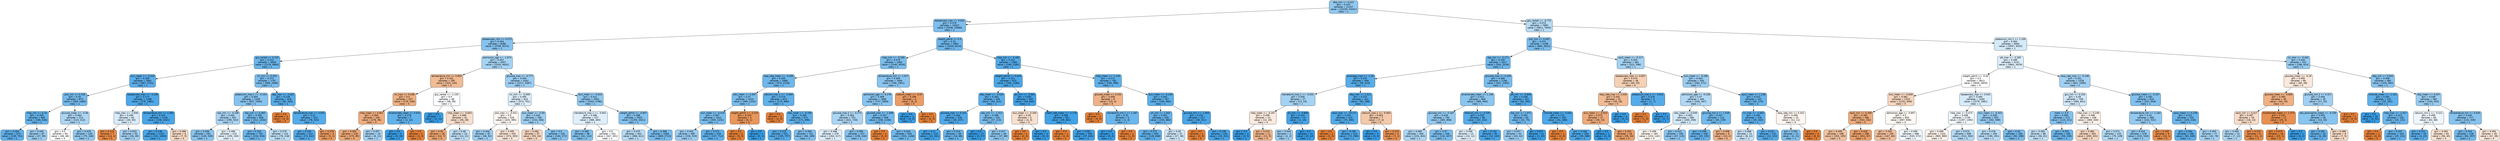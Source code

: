 digraph Tree {
node [shape=box, style="filled, rounded", color="black", fontname="helvetica"] ;
edge [fontname="helvetica"] ;
0 [label="dbp_min <= 0.221\ngini = 0.423\nsamples = 21237\nvalue = [10159, 23331]\nclass = 1", fillcolor="#8fc8f0"] ;
1 [label="baseexcess_max <= 0.042\ngini = 0.379\nsamples = 13347\nvalue = [5348, 15686]\nclass = 1", fillcolor="#7dbeee"] ;
0 -> 1 [labeldistance=2.5, labelangle=45, headlabel="True"] ;
2 [label="baseexcess_min <= 0.073\ngini = 0.404\nsamples = 8385\nvalue = [3709, 9472]\nclass = 1", fillcolor="#87c3ef"] ;
1 -> 2 ;
3 [label="gcs_verbal <= 0.155\ngini = 0.315\nsamples = 3828\nvalue = [1176, 4840]\nclass = 1", fillcolor="#69b5eb"] ;
2 -> 3 ;
4 [label="bun_mean <= -0.223\ngini = 0.256\nsamples = 2061\nvalue = [487, 2741]\nclass = 1", fillcolor="#5caeea"] ;
3 -> 4 ;
5 [label="po2_min <= 0.318\ngini = 0.35\nsamples = 873\nvalue = [309, 1060]\nclass = 1", fillcolor="#73baed"] ;
4 -> 5 ;
6 [label="mbp_min <= 0.18\ngini = 0.295\nsamples = 660\nvalue = [186, 846]\nclass = 1", fillcolor="#65b3eb"] ;
5 -> 6 ;
7 [label="gini = 0.264\nsamples = 573\nvalue = [139, 751]\nclass = 1", fillcolor="#5eafea"] ;
6 -> 7 ;
8 [label="gini = 0.443\nsamples = 87\nvalue = [47, 95]\nclass = 1", fillcolor="#9bcdf2"] ;
6 -> 8 ;
9 [label="glucose_mean <= -0.38\ngini = 0.464\nsamples = 213\nvalue = [123, 214]\nclass = 1", fillcolor="#abd5f4"] ;
5 -> 9 ;
10 [label="gini = 0.5\nsamples = 64\nvalue = [48, 48]\nclass = 0", fillcolor="#ffffff"] ;
9 -> 10 ;
11 [label="gini = 0.429\nsamples = 149\nvalue = [75, 166]\nclass = 1", fillcolor="#92c9f1"] ;
9 -> 11 ;
12 [label="baseexcess_max <= -3.139\ngini = 0.173\nsamples = 1188\nvalue = [178, 1681]\nclass = 1", fillcolor="#4ea7e8"] ;
4 -> 12 ;
13 [label="mbp_max <= -1.506\ngini = 0.494\nsamples = 60\nvalue = [40, 50]\nclass = 1", fillcolor="#d7ebfa"] ;
12 -> 13 ;
14 [label="gini = 0.124\nsamples = 7\nvalue = [14, 1]\nclass = 0", fillcolor="#e78a47"] ;
13 -> 14 ;
15 [label="gini = 0.453\nsamples = 53\nvalue = [26, 49]\nclass = 1", fillcolor="#a2d1f3"] ;
13 -> 15 ;
16 [label="temperature_min <= 2.365\ngini = 0.144\nsamples = 1128\nvalue = [138, 1631]\nclass = 1", fillcolor="#4aa5e7"] ;
12 -> 16 ;
17 [label="gini = 0.138\nsamples = 1122\nvalue = [131, 1626]\nclass = 1", fillcolor="#49a5e7"] ;
16 -> 17 ;
18 [label="gini = 0.486\nsamples = 6\nvalue = [7, 5]\nclass = 0", fillcolor="#f8dbc6"] ;
16 -> 18 ;
19 [label="inr_min <= 0.255\ngini = 0.372\nsamples = 1767\nvalue = [689, 2099]\nclass = 1", fillcolor="#7abdee"] ;
3 -> 19 ;
20 [label="potassium_max.1 <= -0.154\ngini = 0.404\nsamples = 1349\nvalue = [607, 1556]\nclass = 1", fillcolor="#86c3ef"] ;
19 -> 20 ;
21 [label="sbp_min <= -0.198\ngini = 0.461\nsamples = 501\nvalue = [295, 522]\nclass = 1", fillcolor="#a9d4f4"] ;
20 -> 21 ;
22 [label="gini = 0.409\nsamples = 291\nvalue = [136, 339]\nclass = 1", fillcolor="#88c4ef"] ;
21 -> 22 ;
23 [label="gini = 0.498\nsamples = 210\nvalue = [159, 183]\nclass = 1", fillcolor="#e5f2fc"] ;
21 -> 23 ;
24 [label="sbp_min <= 0.365\ngini = 0.356\nsamples = 848\nvalue = [312, 1034]\nclass = 1", fillcolor="#75bbed"] ;
20 -> 24 ;
25 [label="gini = 0.324\nsamples = 725\nvalue = [234, 916]\nclass = 1", fillcolor="#6cb6ec"] ;
24 -> 25 ;
26 [label="gini = 0.479\nsamples = 123\nvalue = [78, 118]\nclass = 1", fillcolor="#bcdef6"] ;
24 -> 26 ;
27 [label="sbp_max <= -2.422\ngini = 0.228\nsamples = 418\nvalue = [82, 543]\nclass = 1", fillcolor="#57ace9"] ;
19 -> 27 ;
28 [label="gini = 0.0\nsamples = 3\nvalue = [4, 0]\nclass = 0", fillcolor="#e58139"] ;
27 -> 28 ;
29 [label="temperature_max <= 3.043\ngini = 0.22\nsamples = 415\nvalue = [78, 543]\nclass = 1", fillcolor="#55abe9"] ;
27 -> 29 ;
30 [label="gini = 0.209\nsamples = 412\nvalue = [73, 542]\nclass = 1", fillcolor="#54aae9"] ;
29 -> 30 ;
31 [label="gini = 0.278\nsamples = 3\nvalue = [5, 1]\nclass = 0", fillcolor="#ea9a61"] ;
29 -> 31 ;
32 [label="admission_age <= -1.674\ngini = 0.457\nsamples = 4557\nvalue = [2533, 4632]\nclass = 1", fillcolor="#a5d3f3"] ;
2 -> 32 ;
33 [label="temperature_min <= 0.859\ngini = 0.431\nsamples = 295\nvalue = [316, 145]\nclass = 0", fillcolor="#f1bb94"] ;
32 -> 33 ;
34 [label="inr_max <= 0.438\ngini = 0.4\nsamples = 247\nvalue = [278, 106]\nclass = 0", fillcolor="#efb184"] ;
33 -> 34 ;
35 [label="mbp_mean <= 0.901\ngini = 0.383\nsamples = 240\nvalue = [276, 96]\nclass = 0", fillcolor="#eead7e"] ;
34 -> 35 ;
36 [label="gini = 0.364\nsamples = 230\nvalue = [270, 85]\nclass = 0", fillcolor="#eda977"] ;
35 -> 36 ;
37 [label="gini = 0.457\nsamples = 10\nvalue = [6, 11]\nclass = 1", fillcolor="#a5d2f3"] ;
35 -> 37 ;
38 [label="bicarbonate_mean <= 0.542\ngini = 0.278\nsamples = 7\nvalue = [2, 10]\nclass = 1", fillcolor="#61b1ea"] ;
34 -> 38 ;
39 [label="gini = 0.0\nsamples = 5\nvalue = [0, 10]\nclass = 1", fillcolor="#399de5"] ;
38 -> 39 ;
40 [label="gini = 0.0\nsamples = 2\nvalue = [2, 0]\nclass = 0", fillcolor="#e58139"] ;
38 -> 40 ;
41 [label="gcs_verbal <= -1.235\ngini = 0.5\nsamples = 48\nvalue = [38, 39]\nclass = 1", fillcolor="#fafcfe"] ;
33 -> 41 ;
42 [label="gini = 0.0\nsamples = 7\nvalue = [0, 11]\nclass = 1", fillcolor="#399de5"] ;
41 -> 42 ;
43 [label="mbp_mean <= -0.603\ngini = 0.489\nsamples = 41\nvalue = [38, 28]\nclass = 0", fillcolor="#f8decb"] ;
41 -> 43 ;
44 [label="gini = 0.35\nsamples = 18\nvalue = [24, 7]\nclass = 0", fillcolor="#eda673"] ;
43 -> 44 ;
45 [label="gini = 0.48\nsamples = 23\nvalue = [14, 21]\nclass = 1", fillcolor="#bddef6"] ;
43 -> 45 ;
46 [label="glucose_max <= -0.777\ngini = 0.443\nsamples = 4262\nvalue = [2217, 4487]\nclass = 1", fillcolor="#9bcdf2"] ;
32 -> 46 ;
47 [label="inr_min <= -0.099\ngini = 0.495\nsamples = 810\nvalue = [574, 701]\nclass = 1", fillcolor="#dbedfa"] ;
46 -> 47 ;
48 [label="po2_max <= -0.541\ngini = 0.5\nsamples = 520\nvalue = [420, 395]\nclass = 0", fillcolor="#fdf7f3"] ;
47 -> 48 ;
49 [label="gini = 0.444\nsamples = 87\nvalue = [46, 92]\nclass = 1", fillcolor="#9ccef2"] ;
48 -> 49 ;
50 [label="gini = 0.495\nsamples = 433\nvalue = [374, 303]\nclass = 0", fillcolor="#fae7d9"] ;
48 -> 50 ;
51 [label="bun_mean <= -0.59\ngini = 0.445\nsamples = 290\nvalue = [154, 306]\nclass = 1", fillcolor="#9dcef2"] ;
47 -> 51 ;
52 [label="gini = 0.482\nsamples = 57\nvalue = [50, 34]\nclass = 0", fillcolor="#f7d7c0"] ;
51 -> 52 ;
53 [label="gini = 0.4\nsamples = 233\nvalue = [104, 272]\nclass = 1", fillcolor="#85c2ef"] ;
51 -> 53 ;
54 [label="bun_mean <= -0.615\ngini = 0.422\nsamples = 3452\nvalue = [1643, 3786]\nclass = 1", fillcolor="#8fc8f0"] ;
46 -> 54 ;
55 [label="hematocrit_max.1 <= -0.942\ngini = 0.496\nsamples = 527\nvalue = [388, 465]\nclass = 1", fillcolor="#deeffb"] ;
54 -> 55 ;
56 [label="gini = 0.389\nsamples = 96\nvalue = [41, 114]\nclass = 1", fillcolor="#80c0ee"] ;
55 -> 56 ;
57 [label="gini = 0.5\nsamples = 431\nvalue = [347, 351]\nclass = 1", fillcolor="#fdfeff"] ;
55 -> 57 ;
58 [label="weight_admit <= -0.807\ngini = 0.398\nsamples = 2925\nvalue = [1255, 3321]\nclass = 1", fillcolor="#84c2ef"] ;
54 -> 58 ;
59 [label="gini = 0.475\nsamples = 641\nvalue = [386, 611]\nclass = 1", fillcolor="#b6dbf5"] ;
58 -> 59 ;
60 [label="gini = 0.368\nsamples = 2284\nvalue = [869, 2710]\nclass = 1", fillcolor="#78bced"] ;
58 -> 60 ;
61 [label="weight_admit <= 0.3\ngini = 0.33\nsamples = 4962\nvalue = [1639, 6214]\nclass = 1", fillcolor="#6db7ec"] ;
1 -> 61 ;
62 [label="mbp_min <= -0.258\ngini = 0.375\nsamples = 3382\nvalue = [1340, 4029]\nclass = 1", fillcolor="#7bbeee"] ;
61 -> 62 ;
63 [label="resp_rate_mean <= -0.093\ngini = 0.335\nsamples = 1688\nvalue = [574, 2128]\nclass = 1", fillcolor="#6eb7ec"] ;
62 -> 63 ;
64 [label="wbc_mean <= 2.937\ngini = 0.37\nsamples = 1014\nvalue = [399, 1232]\nclass = 1", fillcolor="#79bded"] ;
63 -> 64 ;
65 [label="bun_mean <= -0.419\ngini = 0.367\nsamples = 1011\nvalue = [393, 1231]\nclass = 1", fillcolor="#78bced"] ;
64 -> 65 ;
66 [label="gini = 0.442\nsamples = 495\nvalue = [256, 519]\nclass = 1", fillcolor="#9bcdf2"] ;
65 -> 66 ;
67 [label="gini = 0.271\nsamples = 516\nvalue = [137, 712]\nclass = 1", fillcolor="#5fb0ea"] ;
65 -> 67 ;
68 [label="weight_admit <= -0.225\ngini = 0.245\nsamples = 3\nvalue = [6, 1]\nclass = 0", fillcolor="#e9965a"] ;
64 -> 68 ;
69 [label="gini = 0.0\nsamples = 2\nvalue = [6, 0]\nclass = 0", fillcolor="#e58139"] ;
68 -> 69 ;
70 [label="gini = 0.0\nsamples = 1\nvalue = [0, 1]\nclass = 1", fillcolor="#399de5"] ;
68 -> 70 ;
71 [label="calcium_max.1 <= -2.644\ngini = 0.273\nsamples = 674\nvalue = [175, 896]\nclass = 1", fillcolor="#60b0ea"] ;
63 -> 71 ;
72 [label="gini = 0.0\nsamples = 2\nvalue = [4, 0]\nclass = 0", fillcolor="#e58139"] ;
71 -> 72 ;
73 [label="dbp_mean <= -0.169\ngini = 0.269\nsamples = 672\nvalue = [171, 896]\nclass = 1", fillcolor="#5fb0ea"] ;
71 -> 73 ;
74 [label="gini = 0.225\nsamples = 521\nvalue = [105, 707]\nclass = 1", fillcolor="#56ace9"] ;
73 -> 74 ;
75 [label="gini = 0.384\nsamples = 151\nvalue = [66, 189]\nclass = 1", fillcolor="#7ebfee"] ;
73 -> 75 ;
76 [label="temperature_min <= 1.917\ngini = 0.409\nsamples = 1694\nvalue = [766, 1901]\nclass = 1", fillcolor="#89c4ef"] ;
62 -> 76 ;
77 [label="admission_age <= 0.278\ngini = 0.408\nsamples = 1690\nvalue = [757, 1899]\nclass = 1", fillcolor="#88c4ef"] ;
76 -> 77 ;
78 [label="glucose_max.2 <= -0.373\ngini = 0.463\nsamples = 751\nvalue = [421, 733]\nclass = 1", fillcolor="#abd5f4"] ;
77 -> 78 ;
79 [label="gini = 0.496\nsamples = 379\nvalue = [263, 317]\nclass = 1", fillcolor="#ddeefb"] ;
78 -> 79 ;
80 [label="gini = 0.399\nsamples = 372\nvalue = [158, 416]\nclass = 1", fillcolor="#84c2ef"] ;
78 -> 80 ;
81 [label="glucose_max <= -1.098\ngini = 0.347\nsamples = 939\nvalue = [336, 1166]\nclass = 1", fillcolor="#72b9ec"] ;
77 -> 81 ;
82 [label="gini = 0.0\nsamples = 4\nvalue = [5, 0]\nclass = 0", fillcolor="#e58139"] ;
81 -> 82 ;
83 [label="gini = 0.344\nsamples = 935\nvalue = [331, 1166]\nclass = 1", fillcolor="#71b9ec"] ;
81 -> 83 ;
84 [label="sodium_mean <= -0.07\ngini = 0.298\nsamples = 4\nvalue = [9, 2]\nclass = 0", fillcolor="#eb9d65"] ;
76 -> 84 ;
85 [label="gini = 0.0\nsamples = 1\nvalue = [0, 2]\nclass = 1", fillcolor="#399de5"] ;
84 -> 85 ;
86 [label="gini = 0.0\nsamples = 3\nvalue = [9, 0]\nclass = 0", fillcolor="#e58139"] ;
84 -> 86 ;
87 [label="mbp_min <= -0.185\ngini = 0.212\nsamples = 1580\nvalue = [299, 2185]\nclass = 1", fillcolor="#54aae9"] ;
61 -> 87 ;
88 [label="weight_admit <= 0.624\ngini = 0.151\nsamples = 815\nvalue = [106, 1186]\nclass = 1", fillcolor="#4ba6e7"] ;
87 -> 88 ;
89 [label="dbp_mean <= -0.525\ngini = 0.263\nsamples = 259\nvalue = [63, 342]\nclass = 1", fillcolor="#5dafea"] ;
88 -> 89 ;
90 [label="glucose_max <= 0.231\ngini = 0.184\nsamples = 158\nvalue = [26, 227]\nclass = 1", fillcolor="#50a8e8"] ;
89 -> 90 ;
91 [label="gini = 0.11\nsamples = 110\nvalue = [10, 161]\nclass = 1", fillcolor="#45a3e7"] ;
90 -> 91 ;
92 [label="gini = 0.314\nsamples = 48\nvalue = [16, 66]\nclass = 1", fillcolor="#69b5eb"] ;
90 -> 92 ;
93 [label="sbp_min <= -1.412\ngini = 0.368\nsamples = 101\nvalue = [37, 115]\nclass = 1", fillcolor="#79bded"] ;
89 -> 93 ;
94 [label="gini = 0.0\nsamples = 17\nvalue = [0, 27]\nclass = 1", fillcolor="#399de5"] ;
93 -> 94 ;
95 [label="gini = 0.417\nsamples = 84\nvalue = [37, 88]\nclass = 1", fillcolor="#8cc6f0"] ;
93 -> 95 ;
96 [label="ph_min <= -3.561\ngini = 0.092\nsamples = 556\nvalue = [43, 844]\nclass = 1", fillcolor="#43a2e6"] ;
88 -> 96 ;
97 [label="bun_mean <= -0.345\ngini = 0.49\nsamples = 5\nvalue = [4, 3]\nclass = 0", fillcolor="#f8e0ce"] ;
96 -> 97 ;
98 [label="gini = 0.0\nsamples = 2\nvalue = [4, 0]\nclass = 0", fillcolor="#e58139"] ;
97 -> 98 ;
99 [label="gini = 0.0\nsamples = 3\nvalue = [0, 3]\nclass = 1", fillcolor="#399de5"] ;
97 -> 99 ;
100 [label="heart_rate_mean <= -2.176\ngini = 0.085\nsamples = 551\nvalue = [39, 841]\nclass = 1", fillcolor="#42a2e6"] ;
96 -> 100 ;
101 [label="gini = 0.0\nsamples = 1\nvalue = [2, 0]\nclass = 0", fillcolor="#e58139"] ;
100 -> 101 ;
102 [label="gini = 0.081\nsamples = 550\nvalue = [37, 841]\nclass = 1", fillcolor="#42a1e6"] ;
100 -> 102 ;
103 [label="mbp_mean <= -1.145\ngini = 0.271\nsamples = 765\nvalue = [193, 999]\nclass = 1", fillcolor="#5fb0ea"] ;
87 -> 103 ;
104 [label="glucose_mean <= 0.101\ngini = 0.408\nsamples = 8\nvalue = [10, 4]\nclass = 0", fillcolor="#efb388"] ;
103 -> 104 ;
105 [label="gini = 0.0\nsamples = 3\nvalue = [9, 0]\nclass = 0", fillcolor="#e58139"] ;
104 -> 105 ;
106 [label="hematocrit_min.1 <= 1.287\ngini = 0.32\nsamples = 5\nvalue = [1, 4]\nclass = 1", fillcolor="#6ab6ec"] ;
104 -> 106 ;
107 [label="gini = 0.0\nsamples = 4\nvalue = [0, 4]\nclass = 1", fillcolor="#399de5"] ;
106 -> 107 ;
108 [label="gini = 0.0\nsamples = 1\nvalue = [1, 0]\nclass = 0", fillcolor="#e58139"] ;
106 -> 108 ;
109 [label="bun_mean <= -0.149\ngini = 0.262\nsamples = 757\nvalue = [183, 995]\nclass = 1", fillcolor="#5dafea"] ;
103 -> 109 ;
110 [label="ph_min <= 1.354\ngini = 0.301\nsamples = 540\nvalue = [155, 684]\nclass = 1", fillcolor="#66b3eb"] ;
109 -> 110 ;
111 [label="gini = 0.275\nsamples = 503\nvalue = [128, 648]\nclass = 1", fillcolor="#60b0ea"] ;
110 -> 111 ;
112 [label="gini = 0.49\nsamples = 37\nvalue = [27, 36]\nclass = 1", fillcolor="#cee6f8"] ;
110 -> 112 ;
113 [label="glucose_min <= -1.904\ngini = 0.152\nsamples = 217\nvalue = [28, 311]\nclass = 1", fillcolor="#4ba6e7"] ;
109 -> 113 ;
114 [label="gini = 0.0\nsamples = 1\nvalue = [3, 0]\nclass = 0", fillcolor="#e58139"] ;
113 -> 114 ;
115 [label="gini = 0.138\nsamples = 216\nvalue = [25, 311]\nclass = 1", fillcolor="#49a5e7"] ;
113 -> 115 ;
116 [label="gcs_verbal <= -0.772\ngini = 0.474\nsamples = 7890\nvalue = [4811, 7645]\nclass = 1", fillcolor="#b6dbf5"] ;
0 -> 116 [labeldistance=2.5, labelangle=-45, headlabel="False"] ;
117 [label="po2_min <= 0.452\ngini = 0.374\nsamples = 2198\nvalue = [864, 2612]\nclass = 1", fillcolor="#7abdee"] ;
116 -> 117 ;
118 [label="sbp_min <= -0.271\ngini = 0.334\nsamples = 1617\nvalue = [542, 2016]\nclass = 1", fillcolor="#6eb7ec"] ;
117 -> 118 ;
119 [label="aniongap_max <= -1.16\ngini = 0.232\nsamples = 449\nvalue = [95, 613]\nclass = 1", fillcolor="#58ace9"] ;
118 -> 119 ;
120 [label="hematocrit_max.1 <= -0.031\ngini = 0.456\nsamples = 27\nvalue = [13, 24]\nclass = 1", fillcolor="#a4d2f3"] ;
119 -> 120 ;
121 [label="mbp_mean <= -0.167\ngini = 0.496\nsamples = 14\nvalue = [12, 10]\nclass = 0", fillcolor="#fbeade"] ;
120 -> 121 ;
122 [label="gini = 0.0\nsamples = 3\nvalue = [0, 5]\nclass = 1", fillcolor="#399de5"] ;
121 -> 122 ;
123 [label="gini = 0.415\nsamples = 11\nvalue = [12, 5]\nclass = 0", fillcolor="#f0b58b"] ;
121 -> 123 ;
124 [label="ph_min <= -0.806\ngini = 0.124\nsamples = 13\nvalue = [1, 14]\nclass = 1", fillcolor="#47a4e7"] ;
120 -> 124 ;
125 [label="gini = 0.444\nsamples = 2\nvalue = [1, 2]\nclass = 1", fillcolor="#9ccef2"] ;
124 -> 125 ;
126 [label="gini = 0.0\nsamples = 11\nvalue = [0, 12]\nclass = 1", fillcolor="#399de5"] ;
124 -> 126 ;
127 [label="dbp_max <= 2.521\ngini = 0.215\nsamples = 422\nvalue = [82, 589]\nclass = 1", fillcolor="#55abe9"] ;
119 -> 127 ;
128 [label="spo2_max <= -10.271\ngini = 0.201\nsamples = 415\nvalue = [75, 585]\nclass = 1", fillcolor="#52aae8"] ;
127 -> 128 ;
129 [label="gini = 0.0\nsamples = 2\nvalue = [3, 0]\nclass = 0", fillcolor="#e58139"] ;
128 -> 129 ;
130 [label="gini = 0.195\nsamples = 413\nvalue = [72, 585]\nclass = 1", fillcolor="#51a9e8"] ;
128 -> 130 ;
131 [label="calcium_max.1 <= -0.563\ngini = 0.463\nsamples = 7\nvalue = [7, 4]\nclass = 0", fillcolor="#f4c9aa"] ;
127 -> 131 ;
132 [label="gini = 0.0\nsamples = 2\nvalue = [0, 3]\nclass = 1", fillcolor="#399de5"] ;
131 -> 132 ;
133 [label="gini = 0.219\nsamples = 5\nvalue = [7, 1]\nclass = 0", fillcolor="#e99355"] ;
131 -> 133 ;
134 [label="glucose_max <= 0.209\ngini = 0.366\nsamples = 1168\nvalue = [447, 1403]\nclass = 1", fillcolor="#78bced"] ;
118 -> 134 ;
135 [label="bicarbonate_mean <= 1.136\ngini = 0.412\nsamples = 846\nvalue = [385, 940]\nclass = 1", fillcolor="#8ac5f0"] ;
134 -> 135 ;
136 [label="glucose_min <= -0.187\ngini = 0.429\nsamples = 750\nvalue = [365, 808]\nclass = 1", fillcolor="#92c9f1"] ;
135 -> 136 ;
137 [label="gini = 0.465\nsamples = 404\nvalue = [233, 401]\nclass = 1", fillcolor="#acd6f4"] ;
136 -> 137 ;
138 [label="gini = 0.37\nsamples = 346\nvalue = [132, 407]\nclass = 1", fillcolor="#79bded"] ;
136 -> 138 ;
139 [label="totalco2_min <= 0.539\ngini = 0.229\nsamples = 96\nvalue = [20, 132]\nclass = 1", fillcolor="#57ace9"] ;
135 -> 139 ;
140 [label="gini = 0.496\nsamples = 14\nvalue = [10, 12]\nclass = 1", fillcolor="#deeffb"] ;
139 -> 140 ;
141 [label="gini = 0.142\nsamples = 82\nvalue = [10, 120]\nclass = 1", fillcolor="#49a5e7"] ;
139 -> 141 ;
142 [label="ptt_min <= -0.609\ngini = 0.208\nsamples = 322\nvalue = [62, 463]\nclass = 1", fillcolor="#54aae8"] ;
134 -> 142 ;
143 [label="sbp_min <= 1.072\ngini = 0.342\nsamples = 63\nvalue = [21, 75]\nclass = 1", fillcolor="#70b8ec"] ;
142 -> 143 ;
144 [label="gini = 0.437\nsamples = 42\nvalue = [20, 42]\nclass = 1", fillcolor="#97ccf1"] ;
143 -> 144 ;
145 [label="gini = 0.057\nsamples = 21\nvalue = [1, 33]\nclass = 1", fillcolor="#3fa0e6"] ;
143 -> 145 ;
146 [label="chloride_mean <= -4.044\ngini = 0.173\nsamples = 259\nvalue = [41, 388]\nclass = 1", fillcolor="#4ea7e8"] ;
142 -> 146 ;
147 [label="gini = 0.0\nsamples = 1\nvalue = [2, 0]\nclass = 0", fillcolor="#e58139"] ;
146 -> 147 ;
148 [label="gini = 0.166\nsamples = 258\nvalue = [39, 388]\nclass = 1", fillcolor="#4da7e8"] ;
146 -> 148 ;
149 [label="spo2_mean <= -0.217\ngini = 0.455\nsamples = 581\nvalue = [322, 596]\nclass = 1", fillcolor="#a4d2f3"] ;
117 -> 149 ;
150 [label="baseexcess_max <= 0.837\ngini = 0.473\nsamples = 36\nvalue = [40, 25]\nclass = 0", fillcolor="#f5d0b5"] ;
149 -> 150 ;
151 [label="resp_rate_max <= 1.034\ngini = 0.432\nsamples = 31\nvalue = [39, 18]\nclass = 0", fillcolor="#f1bb94"] ;
150 -> 151 ;
152 [label="bun_mean <= -0.933\ngini = 0.375\nsamples = 27\nvalue = [39, 13]\nclass = 0", fillcolor="#eeab7b"] ;
151 -> 152 ;
153 [label="gini = 0.0\nsamples = 1\nvalue = [0, 3]\nclass = 1", fillcolor="#399de5"] ;
152 -> 153 ;
154 [label="gini = 0.325\nsamples = 26\nvalue = [39, 10]\nclass = 0", fillcolor="#eca16c"] ;
152 -> 154 ;
155 [label="gini = 0.0\nsamples = 4\nvalue = [0, 5]\nclass = 1", fillcolor="#399de5"] ;
151 -> 155 ;
156 [label="potassium_max.1 <= -0.631\ngini = 0.219\nsamples = 5\nvalue = [1, 7]\nclass = 1", fillcolor="#55abe9"] ;
150 -> 156 ;
157 [label="gini = 0.0\nsamples = 1\nvalue = [1, 0]\nclass = 0", fillcolor="#e58139"] ;
156 -> 157 ;
158 [label="gini = 0.0\nsamples = 4\nvalue = [0, 7]\nclass = 1", fillcolor="#399de5"] ;
156 -> 158 ;
159 [label="bun_mean <= -0.296\ngini = 0.443\nsamples = 545\nvalue = [282, 571]\nclass = 1", fillcolor="#9bcdf2"] ;
149 -> 159 ;
160 [label="admission_age <= -0.108\ngini = 0.47\nsamples = 404\nvalue = [240, 397]\nclass = 1", fillcolor="#b1d8f5"] ;
159 -> 160 ;
161 [label="wbc_mean <= 0.049\ngini = 0.492\nsamples = 289\nvalue = [200, 258]\nclass = 1", fillcolor="#d2e9f9"] ;
160 -> 161 ;
162 [label="gini = 0.499\nsamples = 183\nvalue = [153, 143]\nclass = 0", fillcolor="#fdf7f2"] ;
161 -> 162 ;
163 [label="gini = 0.412\nsamples = 106\nvalue = [47, 115]\nclass = 1", fillcolor="#8ac5f0"] ;
161 -> 163 ;
164 [label="glucose_min.2 <= 1.639\ngini = 0.347\nsamples = 115\nvalue = [40, 139]\nclass = 1", fillcolor="#72b9ec"] ;
160 -> 164 ;
165 [label="gini = 0.298\nsamples = 109\nvalue = [30, 135]\nclass = 1", fillcolor="#65b3eb"] ;
164 -> 165 ;
166 [label="gini = 0.408\nsamples = 6\nvalue = [10, 4]\nclass = 0", fillcolor="#efb388"] ;
164 -> 166 ;
167 [label="spo2_mean <= 1.238\ngini = 0.313\nsamples = 141\nvalue = [42, 174]\nclass = 1", fillcolor="#69b5eb"] ;
159 -> 167 ;
168 [label="inr_max <= -0.462\ngini = 0.263\nsamples = 126\nvalue = [30, 163]\nclass = 1", fillcolor="#5dafea"] ;
167 -> 168 ;
169 [label="gini = 0.488\nsamples = 11\nvalue = [8, 11]\nclass = 1", fillcolor="#c9e4f8"] ;
168 -> 169 ;
170 [label="gini = 0.221\nsamples = 115\nvalue = [22, 152]\nclass = 1", fillcolor="#56abe9"] ;
168 -> 170 ;
171 [label="resp_rate_min <= 0.322\ngini = 0.499\nsamples = 15\nvalue = [12, 11]\nclass = 0", fillcolor="#fdf5ef"] ;
167 -> 171 ;
172 [label="gini = 0.391\nsamples = 11\nvalue = [4, 11]\nclass = 1", fillcolor="#81c1ee"] ;
171 -> 172 ;
173 [label="gini = 0.0\nsamples = 4\nvalue = [8, 0]\nclass = 0", fillcolor="#e58139"] ;
171 -> 173 ;
174 [label="potassium_min.1 <= 1.109\ngini = 0.493\nsamples = 5692\nvalue = [3947, 5033]\nclass = 1", fillcolor="#d4eaf9"] ;
116 -> 174 ;
175 [label="ptt_max <= -0.285\ngini = 0.496\nsamples = 5141\nvalue = [3661, 4419]\nclass = 1", fillcolor="#ddeefb"] ;
174 -> 175 ;
176 [label="weight_admit <= -0.34\ngini = 0.5\nsamples = 3613\nvalue = [2830, 2829]\nclass = 0", fillcolor="#ffffff"] ;
175 -> 176 ;
177 [label="bun_mean <= -0.639\ngini = 0.482\nsamples = 1319\nvalue = [1251, 848]\nclass = 0", fillcolor="#f7d6bf"] ;
176 -> 177 ;
178 [label="spo2_min <= 0.268\ngini = 0.382\nsamples = 466\nvalue = [554, 192]\nclass = 0", fillcolor="#eead7e"] ;
177 -> 178 ;
179 [label="gini = 0.449\nsamples = 198\nvalue = [203, 105]\nclass = 0", fillcolor="#f2c29f"] ;
178 -> 179 ;
180 [label="gini = 0.318\nsamples = 268\nvalue = [351, 87]\nclass = 0", fillcolor="#eba06a"] ;
178 -> 180 ;
181 [label="admission_age <= -0.907\ngini = 0.5\nsamples = 853\nvalue = [697, 656]\nclass = 0", fillcolor="#fdf8f3"] ;
177 -> 181 ;
182 [label="gini = 0.445\nsamples = 165\nvalue = [167, 84]\nclass = 0", fillcolor="#f2c09d"] ;
181 -> 182 ;
183 [label="gini = 0.499\nsamples = 688\nvalue = [530, 572]\nclass = 1", fillcolor="#f0f8fd"] ;
181 -> 183 ;
184 [label="baseexcess_max <= 0.042\ngini = 0.494\nsamples = 2294\nvalue = [1579, 1981]\nclass = 1", fillcolor="#d7ebfa"] ;
176 -> 184 ;
185 [label="mbp_max <= 0.473\ngini = 0.499\nsamples = 1739\nvalue = [1297, 1392]\nclass = 1", fillcolor="#f1f8fd"] ;
184 -> 185 ;
186 [label="gini = 0.499\nsamples = 1231\nvalue = [985, 890]\nclass = 0", fillcolor="#fcf3ec"] ;
185 -> 186 ;
187 [label="gini = 0.473\nsamples = 508\nvalue = [312, 502]\nclass = 1", fillcolor="#b4daf5"] ;
185 -> 187 ;
188 [label="bun_mean <= -0.443\ngini = 0.438\nsamples = 555\nvalue = [282, 589]\nclass = 1", fillcolor="#98ccf1"] ;
184 -> 188 ;
189 [label="gini = 0.478\nsamples = 309\nvalue = [190, 291]\nclass = 1", fillcolor="#baddf6"] ;
188 -> 189 ;
190 [label="gini = 0.36\nsamples = 246\nvalue = [92, 298]\nclass = 1", fillcolor="#76bbed"] ;
188 -> 190 ;
191 [label="resp_rate_max <= -0.248\ngini = 0.451\nsamples = 1528\nvalue = [831, 1590]\nclass = 1", fillcolor="#a0d0f3"] ;
175 -> 191 ;
192 [label="gcs_min <= 0.318\ngini = 0.49\nsamples = 709\nvalue = [484, 641]\nclass = 1", fillcolor="#cfe7f9"] ;
191 -> 192 ;
193 [label="male <= 0.5\ngini = 0.394\nsamples = 273\nvalue = [115, 311]\nclass = 1", fillcolor="#82c1ef"] ;
192 -> 193 ;
194 [label="gini = 0.483\nsamples = 88\nvalue = [56, 81]\nclass = 1", fillcolor="#c2e1f7"] ;
193 -> 194 ;
195 [label="gini = 0.325\nsamples = 185\nvalue = [59, 230]\nclass = 1", fillcolor="#6cb6ec"] ;
193 -> 195 ;
196 [label="mbp_max <= 0.238\ngini = 0.498\nsamples = 436\nvalue = [369, 330]\nclass = 0", fillcolor="#fcf2ea"] ;
192 -> 196 ;
197 [label="gini = 0.484\nsamples = 303\nvalue = [290, 201]\nclass = 0", fillcolor="#f7d8c2"] ;
196 -> 197 ;
198 [label="gini = 0.471\nsamples = 133\nvalue = [79, 129]\nclass = 1", fillcolor="#b2d9f5"] ;
196 -> 198 ;
199 [label="glucose_mean <= -0.197\ngini = 0.392\nsamples = 819\nvalue = [347, 949]\nclass = 1", fillcolor="#81c1ef"] ;
191 -> 199 ;
200 [label="temperature_min <= 1.164\ngini = 0.43\nsamples = 486\nvalue = [242, 531]\nclass = 1", fillcolor="#93caf1"] ;
199 -> 200 ;
201 [label="gini = 0.424\nsamples = 478\nvalue = [232, 530]\nclass = 1", fillcolor="#90c8f0"] ;
200 -> 201 ;
202 [label="gini = 0.165\nsamples = 8\nvalue = [10, 1]\nclass = 0", fillcolor="#e88e4d"] ;
200 -> 202 ;
203 [label="spo2_mean <= 0.236\ngini = 0.321\nsamples = 333\nvalue = [105, 418]\nclass = 1", fillcolor="#6bb6ec"] ;
199 -> 203 ;
204 [label="gini = 0.264\nsamples = 256\nvalue = [63, 340]\nclass = 1", fillcolor="#5eafea"] ;
203 -> 204 ;
205 [label="gini = 0.455\nsamples = 77\nvalue = [42, 78]\nclass = 1", fillcolor="#a4d2f3"] ;
203 -> 205 ;
206 [label="inr_max <= -0.462\ngini = 0.434\nsamples = 551\nvalue = [286, 614]\nclass = 1", fillcolor="#95cbf1"] ;
174 -> 206 ;
207 [label="glucose_mean <= -0.19\ngini = 0.495\nsamples = 66\nvalue = [60, 49]\nclass = 0", fillcolor="#fae8db"] ;
206 -> 207 ;
208 [label="glucose_mean <= -0.665\ngini = 0.395\nsamples = 36\nvalue = [43, 16]\nclass = 0", fillcolor="#efb083"] ;
207 -> 208 ;
209 [label="spo2_min <= 0.417\ngini = 0.487\nsamples = 19\nvalue = [18, 13]\nclass = 0", fillcolor="#f8dcc8"] ;
208 -> 209 ;
210 [label="gini = 0.465\nsamples = 13\nvalue = [7, 12]\nclass = 1", fillcolor="#acd6f4"] ;
209 -> 210 ;
211 [label="gini = 0.153\nsamples = 6\nvalue = [11, 1]\nclass = 0", fillcolor="#e78c4b"] ;
209 -> 211 ;
212 [label="bicarbonate_mean <= 1.374\ngini = 0.191\nsamples = 17\nvalue = [25, 3]\nclass = 0", fillcolor="#e89051"] ;
208 -> 212 ;
213 [label="gini = 0.074\nsamples = 16\nvalue = [25, 1]\nclass = 0", fillcolor="#e68641"] ;
212 -> 213 ;
214 [label="gini = 0.0\nsamples = 1\nvalue = [0, 2]\nclass = 1", fillcolor="#399de5"] ;
212 -> 214 ;
215 [label="glucose_min.2 <= 4.317\ngini = 0.449\nsamples = 30\nvalue = [17, 33]\nclass = 1", fillcolor="#9fcff2"] ;
207 -> 215 ;
216 [label="abs_eosinophils_mean <= -0.159\ngini = 0.405\nsamples = 28\nvalue = [13, 33]\nclass = 1", fillcolor="#87c4ef"] ;
215 -> 216 ;
217 [label="gini = 0.291\nsamples = 20\nvalue = [6, 28]\nclass = 1", fillcolor="#63b2eb"] ;
216 -> 217 ;
218 [label="gini = 0.486\nsamples = 8\nvalue = [7, 5]\nclass = 0", fillcolor="#f8dbc6"] ;
216 -> 218 ;
219 [label="gini = 0.0\nsamples = 2\nvalue = [4, 0]\nclass = 0", fillcolor="#e58139"] ;
215 -> 219 ;
220 [label="dbp_min <= 0.503\ngini = 0.408\nsamples = 485\nvalue = [226, 565]\nclass = 1", fillcolor="#88c4ef"] ;
206 -> 220 ;
221 [label="chloride_mean <= -1.161\ngini = 0.281\nsamples = 125\nvalue = [33, 162]\nclass = 1", fillcolor="#61b1ea"] ;
220 -> 221 ;
222 [label="gini = 0.0\nsamples = 20\nvalue = [0, 31]\nclass = 1", fillcolor="#399de5"] ;
221 -> 222 ;
223 [label="mbp_max <= -1.017\ngini = 0.321\nsamples = 105\nvalue = [33, 131]\nclass = 1", fillcolor="#6bb6ec"] ;
221 -> 223 ;
224 [label="gini = 0.0\nsamples = 2\nvalue = [4, 0]\nclass = 0", fillcolor="#e58139"] ;
223 -> 224 ;
225 [label="gini = 0.297\nsamples = 103\nvalue = [29, 131]\nclass = 1", fillcolor="#65b3eb"] ;
223 -> 225 ;
226 [label="dbp_mean <= 0.447\ngini = 0.438\nsamples = 360\nvalue = [193, 403]\nclass = 1", fillcolor="#98ccf1"] ;
220 -> 226 ;
227 [label="calcium_min.1 <= -0.221\ngini = 0.499\nsamples = 83\nvalue = [62, 68]\nclass = 1", fillcolor="#eef6fd"] ;
226 -> 227 ;
228 [label="gini = 0.252\nsamples = 19\nvalue = [4, 23]\nclass = 1", fillcolor="#5baeea"] ;
227 -> 228 ;
229 [label="gini = 0.492\nsamples = 64\nvalue = [58, 45]\nclass = 0", fillcolor="#f9e3d3"] ;
227 -> 229 ;
230 [label="temperature_min <= 0.635\ngini = 0.404\nsamples = 277\nvalue = [131, 335]\nclass = 1", fillcolor="#86c3ef"] ;
226 -> 230 ;
231 [label="gini = 0.344\nsamples = 228\nvalue = [84, 297]\nclass = 1", fillcolor="#71b9ec"] ;
230 -> 231 ;
232 [label="gini = 0.494\nsamples = 49\nvalue = [47, 38]\nclass = 0", fillcolor="#fae7d9"] ;
230 -> 232 ;
}